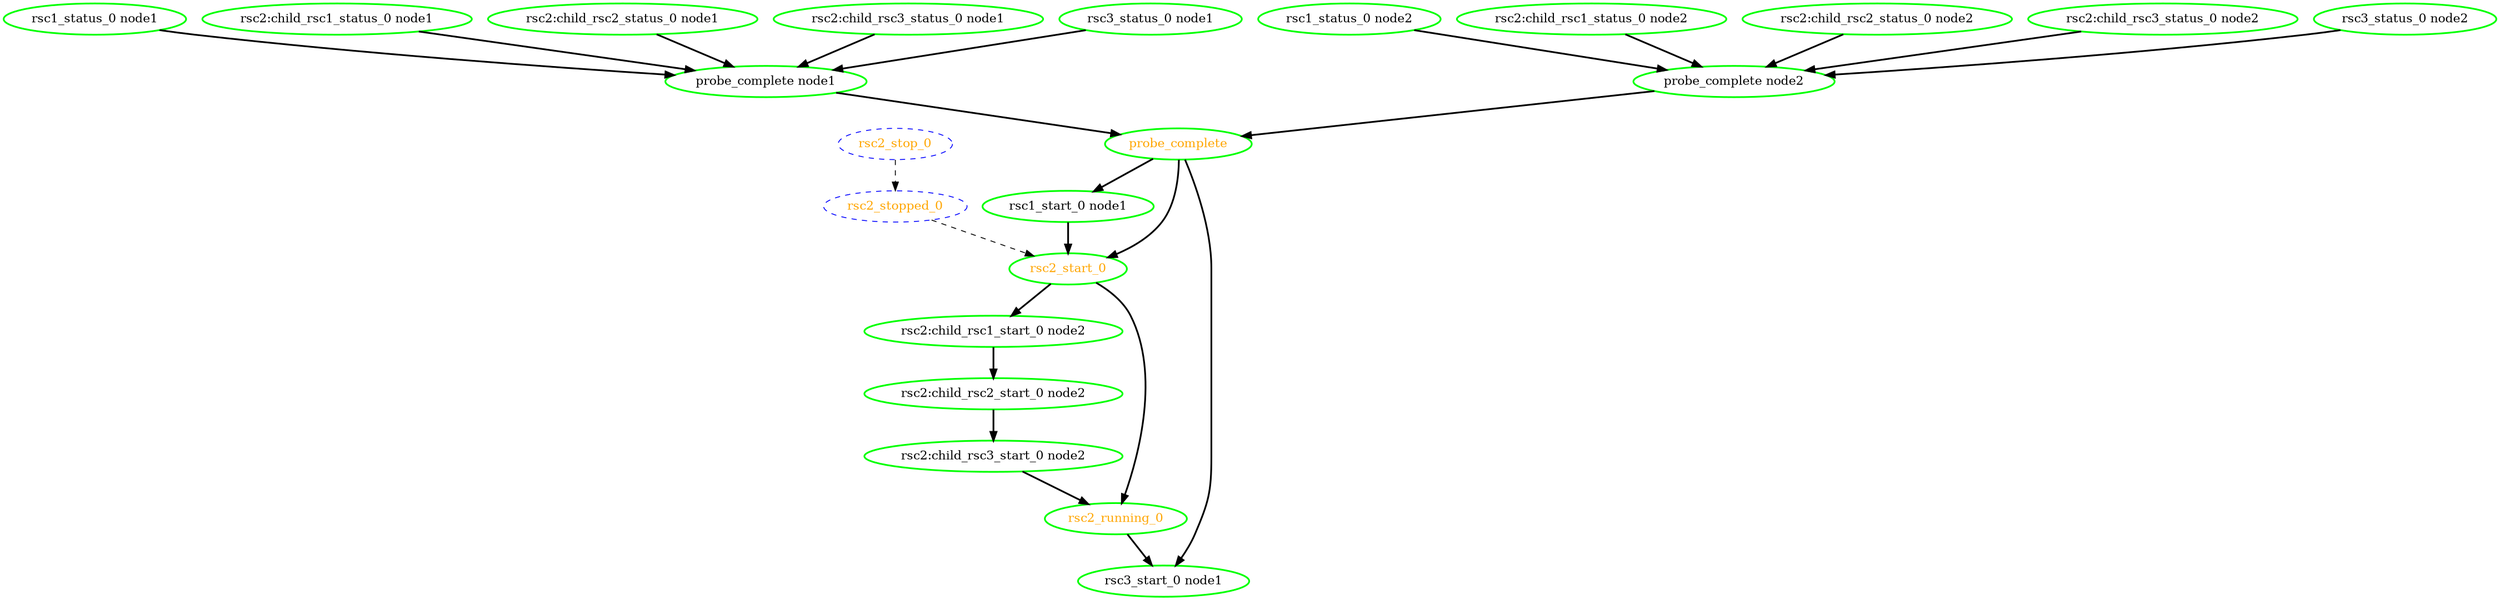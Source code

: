 digraph "g" {
	size = "30,30"
"probe_complete" [ style=bold color="green" fontcolor="orange" ]
"probe_complete node1" [ style=bold color="green" fontcolor="black" ]
"rsc1_status_0 node1" [ style=bold color="green" fontcolor="black" ]
"rsc2:child_rsc1_status_0 node1" [ style=bold color="green" fontcolor="black" ]
"rsc2:child_rsc2_status_0 node1" [ style=bold color="green" fontcolor="black" ]
"rsc2:child_rsc3_status_0 node1" [ style=bold color="green" fontcolor="black" ]
"rsc3_status_0 node1" [ style=bold color="green" fontcolor="black" ]
"probe_complete node2" [ style=bold color="green" fontcolor="black" ]
"rsc1_status_0 node2" [ style=bold color="green" fontcolor="black" ]
"rsc2:child_rsc1_status_0 node2" [ style=bold color="green" fontcolor="black" ]
"rsc2:child_rsc2_status_0 node2" [ style=bold color="green" fontcolor="black" ]
"rsc2:child_rsc3_status_0 node2" [ style=bold color="green" fontcolor="black" ]
"rsc3_status_0 node2" [ style=bold color="green" fontcolor="black" ]
"rsc1_start_0 node1" [ style=bold color="green" fontcolor="black" ]
"rsc2:child_rsc1_start_0 node2" [ style=bold color="green" fontcolor="black" ]
"rsc2:child_rsc2_start_0 node2" [ style=bold color="green" fontcolor="black" ]
"rsc2:child_rsc3_start_0 node2" [ style=bold color="green" fontcolor="black" ]
"rsc2_start_0" [ style=bold color="green" fontcolor="orange" ]
"rsc2_running_0" [ style=bold color="green" fontcolor="orange" ]
"rsc2_stop_0" [ style="dashed" color="blue" fontcolor="orange" ]
"rsc2_stopped_0" [ style="dashed" color="blue" fontcolor="orange" ]
"rsc3_start_0 node1" [ style=bold color="green" fontcolor="black" ]
"probe_complete node1" -> "probe_complete" [ style = bold]
"probe_complete node2" -> "probe_complete" [ style = bold]
"rsc1_status_0 node1" -> "probe_complete node1" [ style = bold]
"rsc2:child_rsc1_status_0 node1" -> "probe_complete node1" [ style = bold]
"rsc2:child_rsc2_status_0 node1" -> "probe_complete node1" [ style = bold]
"rsc2:child_rsc3_status_0 node1" -> "probe_complete node1" [ style = bold]
"rsc3_status_0 node1" -> "probe_complete node1" [ style = bold]
"rsc1_status_0 node2" -> "probe_complete node2" [ style = bold]
"rsc2:child_rsc1_status_0 node2" -> "probe_complete node2" [ style = bold]
"rsc2:child_rsc2_status_0 node2" -> "probe_complete node2" [ style = bold]
"rsc2:child_rsc3_status_0 node2" -> "probe_complete node2" [ style = bold]
"rsc3_status_0 node2" -> "probe_complete node2" [ style = bold]
"probe_complete" -> "rsc1_start_0 node1" [ style = bold]
"rsc2_start_0" -> "rsc2:child_rsc1_start_0 node2" [ style = bold]
"rsc2:child_rsc1_start_0 node2" -> "rsc2:child_rsc2_start_0 node2" [ style = bold]
"rsc2:child_rsc2_start_0 node2" -> "rsc2:child_rsc3_start_0 node2" [ style = bold]
"probe_complete" -> "rsc2_start_0" [ style = bold]
"rsc1_start_0 node1" -> "rsc2_start_0" [ style = bold]
"rsc2_stopped_0" -> "rsc2_start_0" [ style = dashed]
"rsc2:child_rsc3_start_0 node2" -> "rsc2_running_0" [ style = bold]
"rsc2_start_0" -> "rsc2_running_0" [ style = bold]
"rsc2_stop_0" -> "rsc2_stopped_0" [ style = dashed]
"probe_complete" -> "rsc3_start_0 node1" [ style = bold]
"rsc2_running_0" -> "rsc3_start_0 node1" [ style = bold]
}
